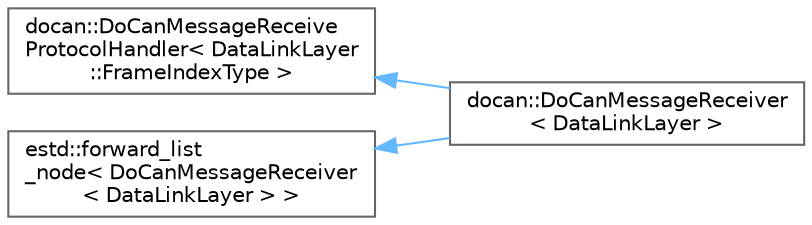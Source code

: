 digraph "Graphical Class Hierarchy"
{
 // LATEX_PDF_SIZE
  bgcolor="transparent";
  edge [fontname=Helvetica,fontsize=10,labelfontname=Helvetica,labelfontsize=10];
  node [fontname=Helvetica,fontsize=10,shape=box,height=0.2,width=0.4];
  rankdir="LR";
  Node0 [id="Node000000",label="docan::DoCanMessageReceive\lProtocolHandler\< DataLinkLayer\l::FrameIndexType \>",height=0.2,width=0.4,color="grey40", fillcolor="white", style="filled",URL="$da/de2/classdocan_1_1DoCanMessageReceiveProtocolHandler.html",tooltip=" "];
  Node0 -> Node1 [id="edge29_Node000000_Node000001",dir="back",color="steelblue1",style="solid",tooltip=" "];
  Node1 [id="Node000001",label="docan::DoCanMessageReceiver\l\< DataLinkLayer \>",height=0.2,width=0.4,color="grey40", fillcolor="white", style="filled",URL="$df/d23/classdocan_1_1DoCanMessageReceiver.html",tooltip=" "];
  Node2 [id="Node000002",label="estd::forward_list\l_node\< DoCanMessageReceiver\l\< DataLinkLayer \> \>",height=0.2,width=0.4,color="grey40", fillcolor="white", style="filled",URL="$d7/d3f/classestd_1_1forward__list__node.html",tooltip=" "];
  Node2 -> Node1 [id="edge30_Node000002_Node000001",dir="back",color="steelblue1",style="solid",tooltip=" "];
}
